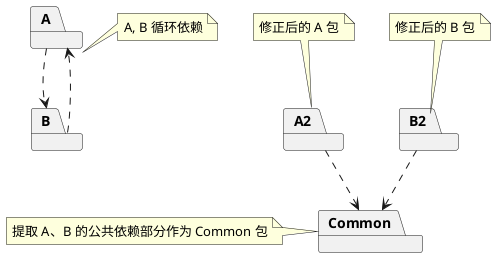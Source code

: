 @startuml uml 07 - G5

package A
package B

A ..> B
B ..> A

note right of A {
    A, B 循环依赖
}

package A2
package B2
package Common

A2 ..> Common
B2 ..> Common

note top of A2 {
    修正后的 A 包
}

note top of B2 {
    修正后的 B 包
}

note left of Common {
    提取 A、B 的公共依赖部分作为 Common 包
}

@enduml

@startuml uml 07 - G8

package A
package T

A ..> T

note "B、C、D 循环依赖" as _

note right of T {
    将 B、C、D 整合为一个包
}

@enduml
